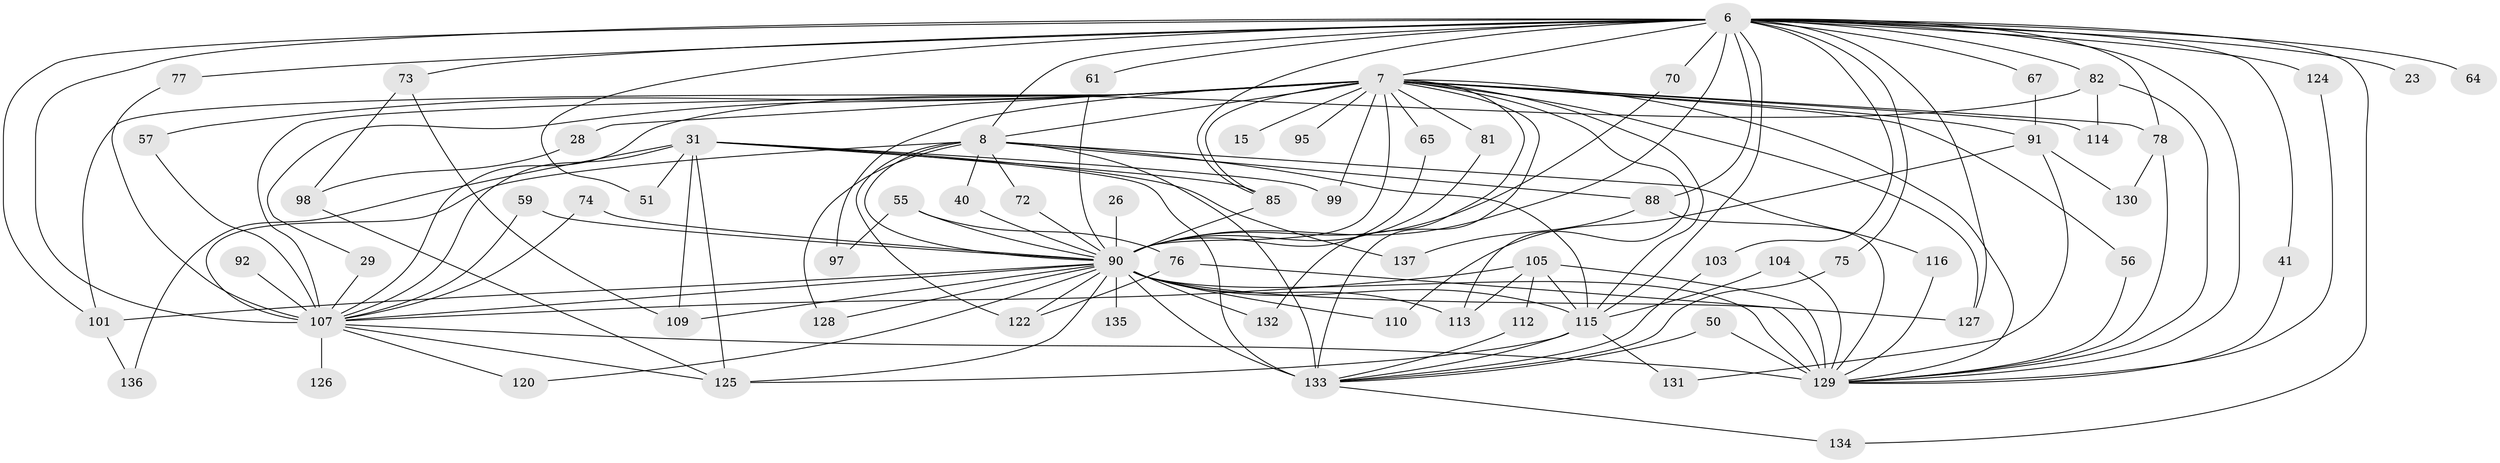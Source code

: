 // original degree distribution, {19: 0.0072992700729927005, 17: 0.0072992700729927005, 27: 0.014598540145985401, 28: 0.0072992700729927005, 15: 0.021897810218978103, 20: 0.0072992700729927005, 33: 0.0072992700729927005, 29: 0.0072992700729927005, 10: 0.0072992700729927005, 3: 0.1897810218978102, 2: 0.5401459854014599, 4: 0.0948905109489051, 6: 0.0364963503649635, 5: 0.051094890510948905}
// Generated by graph-tools (version 1.1) at 2025/45/03/09/25 04:45:59]
// undirected, 68 vertices, 144 edges
graph export_dot {
graph [start="1"]
  node [color=gray90,style=filled];
  6 [super="+3"];
  7 [super="+4"];
  8 [super="+5"];
  15;
  23;
  26;
  28 [super="+19"];
  29;
  31 [super="+12"];
  40;
  41;
  50;
  51 [super="+14"];
  55;
  56;
  57;
  59;
  61;
  64;
  65;
  67;
  70;
  72;
  73;
  74;
  75;
  76;
  77;
  78 [super="+44"];
  81;
  82 [super="+13"];
  85 [super="+39"];
  88 [super="+22"];
  90 [super="+80+47+10"];
  91 [super="+68+43"];
  92;
  95 [super="+93"];
  97;
  98;
  99;
  101 [super="+60+87"];
  103;
  104;
  105 [super="+96"];
  107 [super="+34+83+106"];
  109 [super="+63"];
  110;
  112;
  113 [super="+79"];
  114;
  115 [super="+66+111+36+108"];
  116;
  120;
  122 [super="+25"];
  124;
  125 [super="+119"];
  126;
  127 [super="+123"];
  128;
  129 [super="+102+89+117"];
  130;
  131;
  132;
  133 [super="+17+121+118"];
  134;
  135;
  136;
  137;
  6 -- 7 [weight=4];
  6 -- 8 [weight=4];
  6 -- 23 [weight=2];
  6 -- 41;
  6 -- 61;
  6 -- 64 [weight=2];
  6 -- 67;
  6 -- 70;
  6 -- 73 [weight=2];
  6 -- 103;
  6 -- 127;
  6 -- 134;
  6 -- 75;
  6 -- 77;
  6 -- 85;
  6 -- 124;
  6 -- 51 [weight=2];
  6 -- 78;
  6 -- 82;
  6 -- 107 [weight=4];
  6 -- 90 [weight=5];
  6 -- 115 [weight=3];
  6 -- 101 [weight=2];
  6 -- 129;
  6 -- 88;
  7 -- 8 [weight=4];
  7 -- 15 [weight=2];
  7 -- 28 [weight=3];
  7 -- 57;
  7 -- 65;
  7 -- 81;
  7 -- 91 [weight=4];
  7 -- 97;
  7 -- 132;
  7 -- 95 [weight=3];
  7 -- 78 [weight=3];
  7 -- 29;
  7 -- 99;
  7 -- 114;
  7 -- 56;
  7 -- 133;
  7 -- 107 [weight=8];
  7 -- 90 [weight=6];
  7 -- 115 [weight=5];
  7 -- 101;
  7 -- 113;
  7 -- 129;
  7 -- 127;
  7 -- 85;
  8 -- 116;
  8 -- 128;
  8 -- 40;
  8 -- 72;
  8 -- 88;
  8 -- 133;
  8 -- 122;
  8 -- 107 [weight=7];
  8 -- 90 [weight=4];
  8 -- 115 [weight=2];
  26 -- 90 [weight=2];
  28 -- 98;
  29 -- 107;
  31 -- 136;
  31 -- 99;
  31 -- 133;
  31 -- 137;
  31 -- 51;
  31 -- 125;
  31 -- 107 [weight=3];
  31 -- 109;
  31 -- 85;
  40 -- 90;
  41 -- 129;
  50 -- 133;
  50 -- 129;
  55 -- 76;
  55 -- 97;
  55 -- 90 [weight=2];
  56 -- 129;
  57 -- 107;
  59 -- 107;
  59 -- 90;
  61 -- 90;
  65 -- 90;
  67 -- 91;
  70 -- 90;
  72 -- 90;
  73 -- 98;
  73 -- 109;
  74 -- 107;
  74 -- 90;
  75 -- 133;
  76 -- 122;
  76 -- 129;
  77 -- 107;
  78 -- 130;
  78 -- 129;
  81 -- 90;
  82 -- 114;
  82 -- 107;
  82 -- 129;
  85 -- 90;
  88 -- 137;
  88 -- 129;
  90 -- 133 [weight=6];
  90 -- 107 [weight=7];
  90 -- 129 [weight=7];
  90 -- 128;
  90 -- 132;
  90 -- 135 [weight=2];
  90 -- 110;
  90 -- 113;
  90 -- 120;
  90 -- 122;
  90 -- 101;
  90 -- 109;
  90 -- 127;
  90 -- 115;
  90 -- 125;
  91 -- 130;
  91 -- 131;
  91 -- 110;
  92 -- 107;
  98 -- 125;
  101 -- 136;
  103 -- 133;
  104 -- 115;
  104 -- 129;
  105 -- 112;
  105 -- 107 [weight=2];
  105 -- 113;
  105 -- 115;
  105 -- 129;
  107 -- 120;
  107 -- 126;
  107 -- 129;
  107 -- 125;
  112 -- 133;
  115 -- 131;
  115 -- 133;
  115 -- 125;
  116 -- 129;
  124 -- 129;
  133 -- 134;
}
